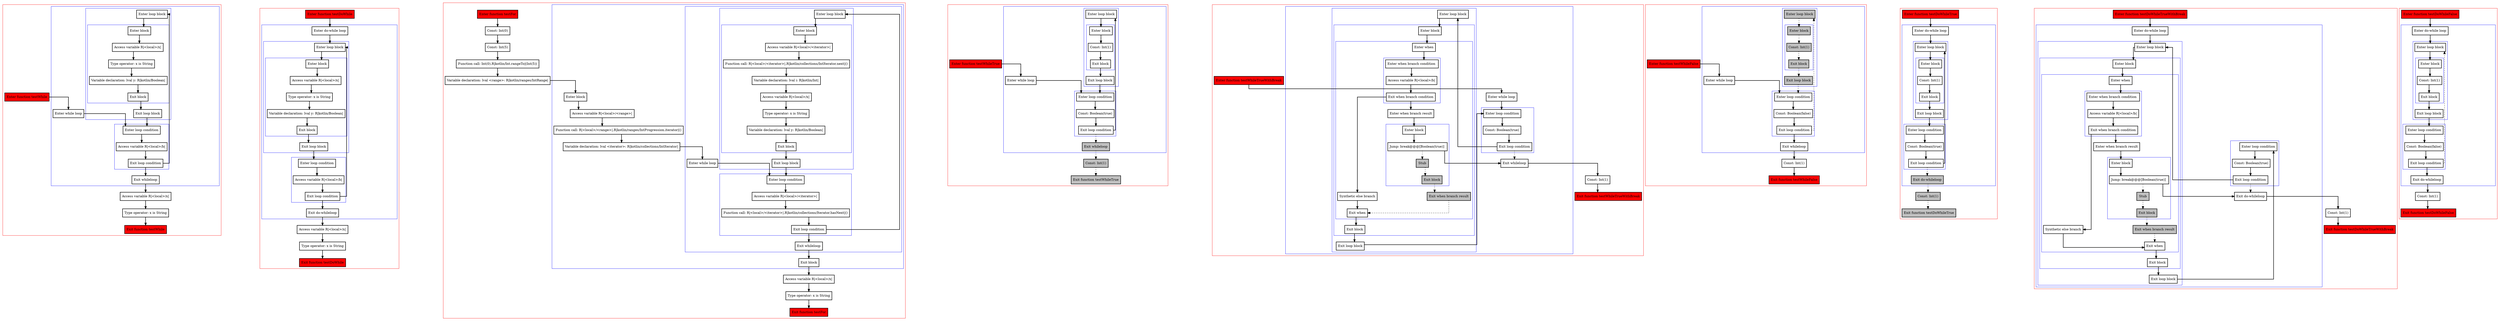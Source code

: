 digraph loops_kt {
    graph [splines=ortho nodesep=3]
    node [shape=box penwidth=2]
    edge [penwidth=2]

    subgraph cluster_0 {
        color=red
        0 [label="Enter function testWhile" style="filled" fillcolor=red];
        subgraph cluster_1 {
            color=blue
            1 [label="Enter while loop"];
            subgraph cluster_2 {
                color=blue
                2 [label="Enter loop condition"];
                3 [label="Access variable R|<local>/b|"];
                4 [label="Exit loop condition"];
            }
            subgraph cluster_3 {
                color=blue
                5 [label="Enter loop block"];
                subgraph cluster_4 {
                    color=blue
                    6 [label="Enter block"];
                    7 [label="Access variable R|<local>/x|"];
                    8 [label="Type operator: x is String"];
                    9 [label="Variable declaration: lval y: R|kotlin/Boolean|"];
                    10 [label="Exit block"];
                }
                11 [label="Exit loop block"];
            }
            12 [label="Exit whileloop"];
        }
        13 [label="Access variable R|<local>/x|"];
        14 [label="Type operator: x is String"];
        15 [label="Exit function testWhile" style="filled" fillcolor=red];
    }

    0 -> {1};
    1 -> {2};
    2 -> {3};
    3 -> {4};
    4 -> {12 5};
    5 -> {6};
    6 -> {7};
    7 -> {8};
    8 -> {9};
    9 -> {10};
    10 -> {11};
    11 -> {2};
    12 -> {13};
    13 -> {14};
    14 -> {15};

    subgraph cluster_5 {
        color=red
        16 [label="Enter function testDoWhile" style="filled" fillcolor=red];
        subgraph cluster_6 {
            color=blue
            17 [label="Enter do-while loop"];
            subgraph cluster_7 {
                color=blue
                18 [label="Enter loop block"];
                subgraph cluster_8 {
                    color=blue
                    19 [label="Enter block"];
                    20 [label="Access variable R|<local>/x|"];
                    21 [label="Type operator: x is String"];
                    22 [label="Variable declaration: lval y: R|kotlin/Boolean|"];
                    23 [label="Exit block"];
                }
                24 [label="Exit loop block"];
            }
            subgraph cluster_9 {
                color=blue
                25 [label="Enter loop condition"];
                26 [label="Access variable R|<local>/b|"];
                27 [label="Exit loop condition"];
            }
            28 [label="Exit do-whileloop"];
        }
        29 [label="Access variable R|<local>/x|"];
        30 [label="Type operator: x is String"];
        31 [label="Exit function testDoWhile" style="filled" fillcolor=red];
    }

    16 -> {17};
    17 -> {18};
    18 -> {19};
    19 -> {20};
    20 -> {21};
    21 -> {22};
    22 -> {23};
    23 -> {24};
    24 -> {25};
    25 -> {26};
    26 -> {27};
    27 -> {18 28};
    28 -> {29};
    29 -> {30};
    30 -> {31};

    subgraph cluster_10 {
        color=red
        32 [label="Enter function testFor" style="filled" fillcolor=red];
        33 [label="Const: Int(0)"];
        34 [label="Const: Int(5)"];
        35 [label="Function call: Int(0).R|kotlin/Int.rangeTo|(Int(5))"];
        36 [label="Variable declaration: lval <range>: R|kotlin/ranges/IntRange|"];
        subgraph cluster_11 {
            color=blue
            37 [label="Enter block"];
            38 [label="Access variable R|<local>/<range>|"];
            39 [label="Function call: R|<local>/<range>|.R|kotlin/ranges/IntProgression.iterator|()"];
            40 [label="Variable declaration: lval <iterator>: R|kotlin/collections/IntIterator|"];
            subgraph cluster_12 {
                color=blue
                41 [label="Enter while loop"];
                subgraph cluster_13 {
                    color=blue
                    42 [label="Enter loop condition"];
                    43 [label="Access variable R|<local>/<iterator>|"];
                    44 [label="Function call: R|<local>/<iterator>|.R|kotlin/collections/Iterator.hasNext|()"];
                    45 [label="Exit loop condition"];
                }
                subgraph cluster_14 {
                    color=blue
                    46 [label="Enter loop block"];
                    subgraph cluster_15 {
                        color=blue
                        47 [label="Enter block"];
                        48 [label="Access variable R|<local>/<iterator>|"];
                        49 [label="Function call: R|<local>/<iterator>|.R|kotlin/collections/IntIterator.next|()"];
                        50 [label="Variable declaration: lval i: R|kotlin/Int|"];
                        51 [label="Access variable R|<local>/x|"];
                        52 [label="Type operator: x is String"];
                        53 [label="Variable declaration: lval y: R|kotlin/Boolean|"];
                        54 [label="Exit block"];
                    }
                    55 [label="Exit loop block"];
                }
                56 [label="Exit whileloop"];
            }
            57 [label="Exit block"];
        }
        58 [label="Access variable R|<local>/x|"];
        59 [label="Type operator: x is String"];
        60 [label="Exit function testFor" style="filled" fillcolor=red];
    }

    32 -> {33};
    33 -> {34};
    34 -> {35};
    35 -> {36};
    36 -> {37};
    37 -> {38};
    38 -> {39};
    39 -> {40};
    40 -> {41};
    41 -> {42};
    42 -> {43};
    43 -> {44};
    44 -> {45};
    45 -> {56 46};
    46 -> {47};
    47 -> {48};
    48 -> {49};
    49 -> {50};
    50 -> {51};
    51 -> {52};
    52 -> {53};
    53 -> {54};
    54 -> {55};
    55 -> {42};
    56 -> {57};
    57 -> {58};
    58 -> {59};
    59 -> {60};

    subgraph cluster_16 {
        color=red
        61 [label="Enter function testWhileTrue" style="filled" fillcolor=red];
        subgraph cluster_17 {
            color=blue
            62 [label="Enter while loop"];
            subgraph cluster_18 {
                color=blue
                63 [label="Enter loop condition"];
                64 [label="Const: Boolean(true)"];
                65 [label="Exit loop condition"];
            }
            subgraph cluster_19 {
                color=blue
                66 [label="Enter loop block"];
                subgraph cluster_20 {
                    color=blue
                    67 [label="Enter block"];
                    68 [label="Const: Int(1)"];
                    69 [label="Exit block"];
                }
                70 [label="Exit loop block"];
            }
            71 [label="Exit whileloop" style="filled" fillcolor=gray];
        }
        72 [label="Const: Int(1)" style="filled" fillcolor=gray];
        73 [label="Exit function testWhileTrue" style="filled" fillcolor=red style="filled" fillcolor=gray];
    }

    61 -> {62};
    62 -> {63};
    63 -> {64};
    64 -> {65};
    65 -> {66};
    65 -> {71} [style=dotted];
    66 -> {67};
    67 -> {68};
    68 -> {69};
    69 -> {70};
    70 -> {63};
    71 -> {72} [style=dotted];
    72 -> {73} [style=dotted];

    subgraph cluster_21 {
        color=red
        74 [label="Enter function testWhileTrueWithBreak" style="filled" fillcolor=red];
        subgraph cluster_22 {
            color=blue
            75 [label="Enter while loop"];
            subgraph cluster_23 {
                color=blue
                76 [label="Enter loop condition"];
                77 [label="Const: Boolean(true)"];
                78 [label="Exit loop condition"];
            }
            subgraph cluster_24 {
                color=blue
                79 [label="Enter loop block"];
                subgraph cluster_25 {
                    color=blue
                    80 [label="Enter block"];
                    subgraph cluster_26 {
                        color=blue
                        81 [label="Enter when"];
                        subgraph cluster_27 {
                            color=blue
                            82 [label="Enter when branch condition "];
                            83 [label="Access variable R|<local>/b|"];
                            84 [label="Exit when branch condition"];
                        }
                        85 [label="Synthetic else branch"];
                        86 [label="Enter when branch result"];
                        subgraph cluster_28 {
                            color=blue
                            87 [label="Enter block"];
                            88 [label="Jump: break@@@[Boolean(true)] "];
                            89 [label="Stub" style="filled" fillcolor=gray];
                            90 [label="Exit block" style="filled" fillcolor=gray];
                        }
                        91 [label="Exit when branch result" style="filled" fillcolor=gray];
                        92 [label="Exit when"];
                    }
                    93 [label="Exit block"];
                }
                94 [label="Exit loop block"];
            }
            95 [label="Exit whileloop"];
        }
        96 [label="Const: Int(1)"];
        97 [label="Exit function testWhileTrueWithBreak" style="filled" fillcolor=red];
    }

    74 -> {75};
    75 -> {76};
    76 -> {77};
    77 -> {78};
    78 -> {79};
    78 -> {95} [style=dotted];
    79 -> {80};
    80 -> {81};
    81 -> {82};
    82 -> {83};
    83 -> {84};
    84 -> {86 85};
    85 -> {92};
    86 -> {87};
    87 -> {88};
    88 -> {95};
    88 -> {89} [style=dotted];
    89 -> {90} [style=dotted];
    90 -> {91} [style=dotted];
    91 -> {92} [style=dotted];
    92 -> {93};
    93 -> {94};
    94 -> {76};
    95 -> {96};
    96 -> {97};

    subgraph cluster_29 {
        color=red
        98 [label="Enter function testWhileFalse" style="filled" fillcolor=red];
        subgraph cluster_30 {
            color=blue
            99 [label="Enter while loop"];
            subgraph cluster_31 {
                color=blue
                100 [label="Enter loop condition"];
                101 [label="Const: Boolean(false)"];
                102 [label="Exit loop condition"];
            }
            subgraph cluster_32 {
                color=blue
                103 [label="Enter loop block" style="filled" fillcolor=gray];
                subgraph cluster_33 {
                    color=blue
                    104 [label="Enter block" style="filled" fillcolor=gray];
                    105 [label="Const: Int(1)" style="filled" fillcolor=gray];
                    106 [label="Exit block" style="filled" fillcolor=gray];
                }
                107 [label="Exit loop block" style="filled" fillcolor=gray];
            }
            108 [label="Exit whileloop"];
        }
        109 [label="Const: Int(1)"];
        110 [label="Exit function testWhileFalse" style="filled" fillcolor=red];
    }

    98 -> {99};
    99 -> {100};
    100 -> {101};
    101 -> {102};
    102 -> {108};
    102 -> {103} [style=dotted];
    103 -> {104} [style=dotted];
    104 -> {105} [style=dotted];
    105 -> {106} [style=dotted];
    106 -> {107} [style=dotted];
    107 -> {100} [style=dotted];
    108 -> {109};
    109 -> {110};

    subgraph cluster_34 {
        color=red
        111 [label="Enter function testDoWhileTrue" style="filled" fillcolor=red];
        subgraph cluster_35 {
            color=blue
            112 [label="Enter do-while loop"];
            subgraph cluster_36 {
                color=blue
                113 [label="Enter loop block"];
                subgraph cluster_37 {
                    color=blue
                    114 [label="Enter block"];
                    115 [label="Const: Int(1)"];
                    116 [label="Exit block"];
                }
                117 [label="Exit loop block"];
            }
            subgraph cluster_38 {
                color=blue
                118 [label="Enter loop condition"];
                119 [label="Const: Boolean(true)"];
                120 [label="Exit loop condition"];
            }
            121 [label="Exit do-whileloop" style="filled" fillcolor=gray];
        }
        122 [label="Const: Int(1)" style="filled" fillcolor=gray];
        123 [label="Exit function testDoWhileTrue" style="filled" fillcolor=red style="filled" fillcolor=gray];
    }

    111 -> {112};
    112 -> {113};
    113 -> {114};
    114 -> {115};
    115 -> {116};
    116 -> {117};
    117 -> {118};
    118 -> {119};
    119 -> {120};
    120 -> {113};
    120 -> {121} [style=dotted];
    121 -> {122} [style=dotted];
    122 -> {123} [style=dotted];

    subgraph cluster_39 {
        color=red
        124 [label="Enter function testDoWhileTrueWithBreak" style="filled" fillcolor=red];
        subgraph cluster_40 {
            color=blue
            125 [label="Enter do-while loop"];
            subgraph cluster_41 {
                color=blue
                126 [label="Enter loop block"];
                subgraph cluster_42 {
                    color=blue
                    127 [label="Enter block"];
                    subgraph cluster_43 {
                        color=blue
                        128 [label="Enter when"];
                        subgraph cluster_44 {
                            color=blue
                            129 [label="Enter when branch condition "];
                            130 [label="Access variable R|<local>/b|"];
                            131 [label="Exit when branch condition"];
                        }
                        132 [label="Synthetic else branch"];
                        133 [label="Enter when branch result"];
                        subgraph cluster_45 {
                            color=blue
                            134 [label="Enter block"];
                            135 [label="Jump: break@@@[Boolean(true)] "];
                            136 [label="Stub" style="filled" fillcolor=gray];
                            137 [label="Exit block" style="filled" fillcolor=gray];
                        }
                        138 [label="Exit when branch result" style="filled" fillcolor=gray];
                        139 [label="Exit when"];
                    }
                    140 [label="Exit block"];
                }
                141 [label="Exit loop block"];
            }
            subgraph cluster_46 {
                color=blue
                142 [label="Enter loop condition"];
                143 [label="Const: Boolean(true)"];
                144 [label="Exit loop condition"];
            }
            145 [label="Exit do-whileloop"];
        }
        146 [label="Const: Int(1)"];
        147 [label="Exit function testDoWhileTrueWithBreak" style="filled" fillcolor=red];
    }

    124 -> {125};
    125 -> {126};
    126 -> {127};
    127 -> {128};
    128 -> {129};
    129 -> {130};
    130 -> {131};
    131 -> {133 132};
    132 -> {139};
    133 -> {134};
    134 -> {135};
    135 -> {145};
    135 -> {136} [style=dotted];
    136 -> {137} [style=dotted];
    137 -> {138} [style=dotted];
    138 -> {139} [style=dotted];
    139 -> {140};
    140 -> {141};
    141 -> {142};
    142 -> {143};
    143 -> {144};
    144 -> {126};
    144 -> {145} [style=dotted];
    145 -> {146};
    146 -> {147};

    subgraph cluster_47 {
        color=red
        148 [label="Enter function testDoWhileFalse" style="filled" fillcolor=red];
        subgraph cluster_48 {
            color=blue
            149 [label="Enter do-while loop"];
            subgraph cluster_49 {
                color=blue
                150 [label="Enter loop block"];
                subgraph cluster_50 {
                    color=blue
                    151 [label="Enter block"];
                    152 [label="Const: Int(1)"];
                    153 [label="Exit block"];
                }
                154 [label="Exit loop block"];
            }
            subgraph cluster_51 {
                color=blue
                155 [label="Enter loop condition"];
                156 [label="Const: Boolean(false)"];
                157 [label="Exit loop condition"];
            }
            158 [label="Exit do-whileloop"];
        }
        159 [label="Const: Int(1)"];
        160 [label="Exit function testDoWhileFalse" style="filled" fillcolor=red];
    }

    148 -> {149};
    149 -> {150};
    150 -> {151};
    151 -> {152};
    152 -> {153};
    153 -> {154};
    154 -> {155};
    155 -> {156};
    156 -> {157};
    157 -> {158};
    157 -> {150} [style=dotted];
    158 -> {159};
    159 -> {160};

}
